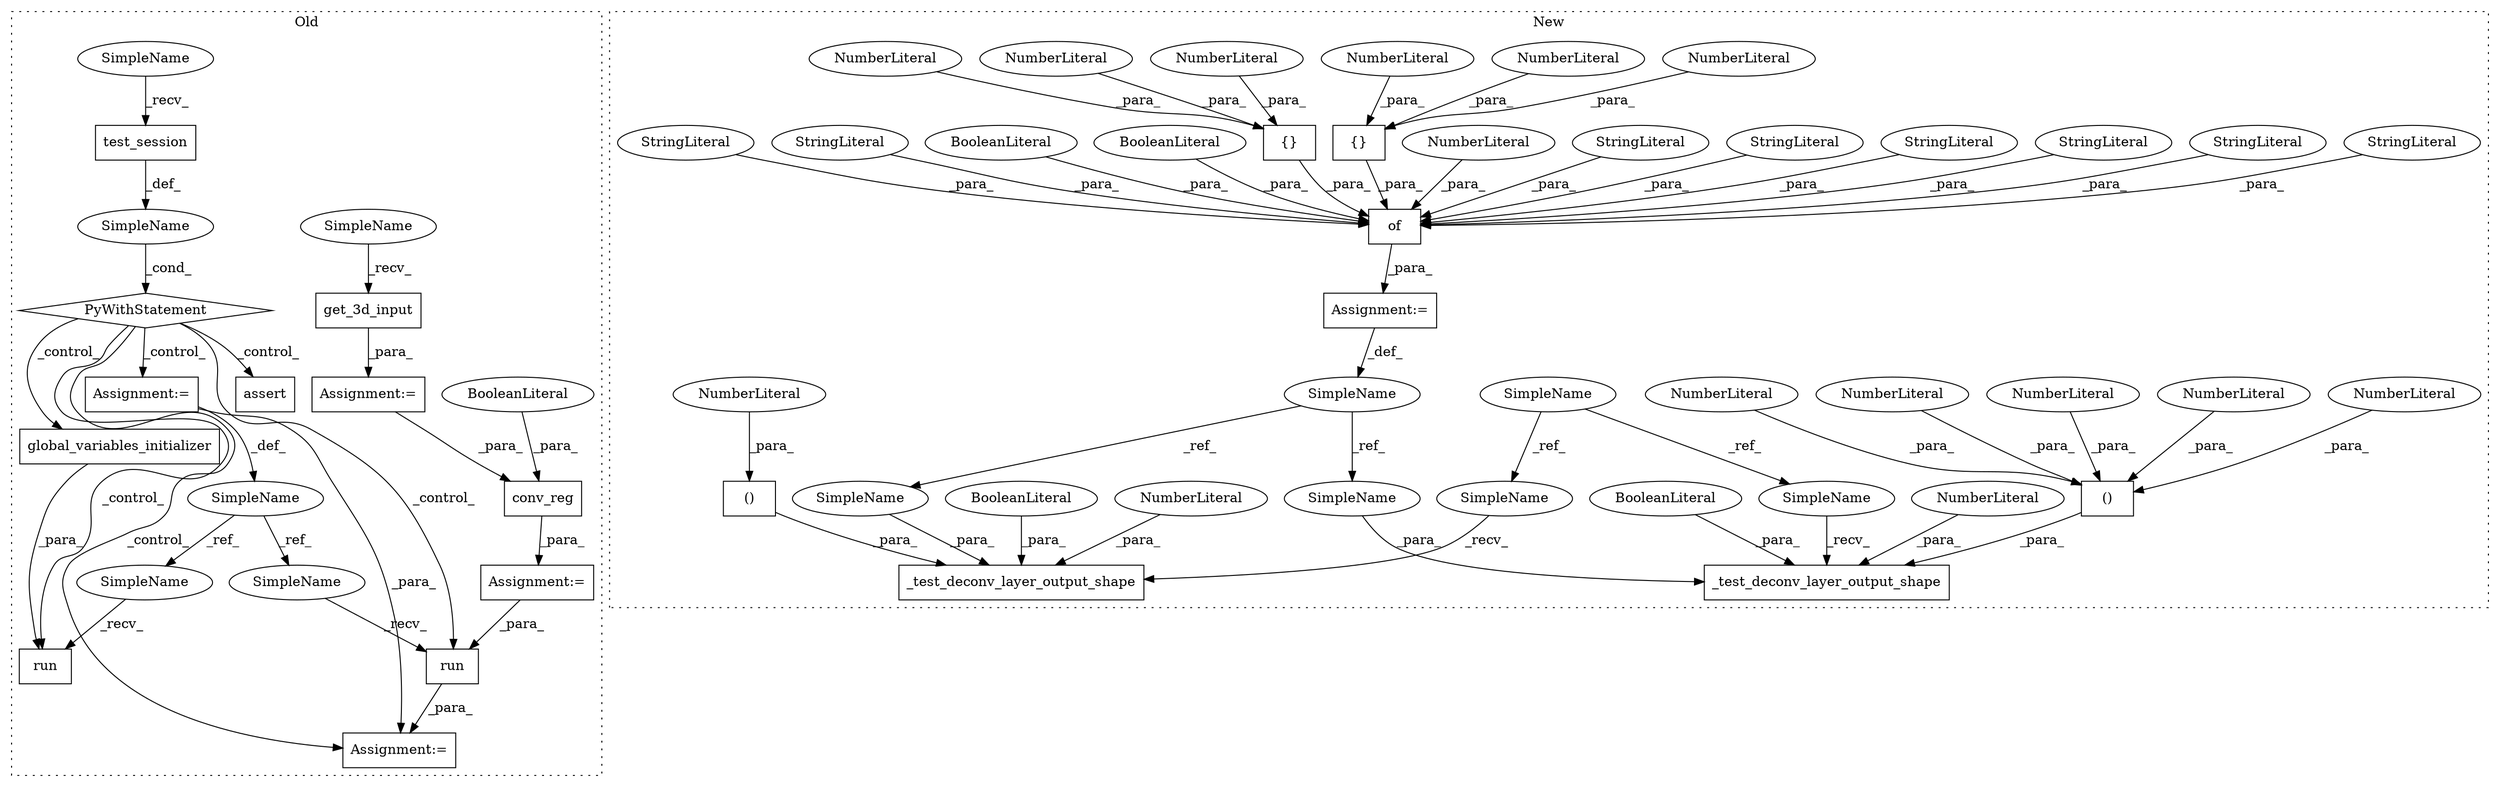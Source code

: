 digraph G {
subgraph cluster0 {
1 [label="get_3d_input" a="32" s="6933" l="14" shape="box"];
3 [label="run" a="32" s="7245,7261" l="4,1" shape="box"];
4 [label="SimpleName" a="42" s="" l="" shape="ellipse"];
5 [label="PyWithStatement" a="104" s="7119,7148" l="10,2" shape="diamond"];
6 [label="run" a="32" s="7179,7224" l="4,1" shape="box"];
7 [label="SimpleName" a="42" s="7162" l="4" shape="ellipse"];
8 [label="test_session" a="32" s="7134" l="14" shape="box"];
9 [label="global_variables_initializer" a="32" s="7194" l="30" shape="box"];
10 [label="Assignment:=" a="7" s="7239" l="1" shape="box"];
11 [label="Assignment:=" a="7" s="6927" l="1" shape="box"];
12 [label="Assignment:=" a="7" s="7068" l="1" shape="box"];
13 [label="Assignment:=" a="7" s="7162" l="4" shape="box"];
16 [label="assert" a="32" s="7275,7372" l="22,1" shape="box"];
20 [label="conv_reg" a="32" s="7069,7091" l="9,1" shape="box"];
21 [label="BooleanLiteral" a="9" s="7083" l="4" shape="ellipse"];
57 [label="SimpleName" a="42" s="7129" l="4" shape="ellipse"];
58 [label="SimpleName" a="42" s="6928" l="4" shape="ellipse"];
59 [label="SimpleName" a="42" s="7174" l="4" shape="ellipse"];
60 [label="SimpleName" a="42" s="7240" l="4" shape="ellipse"];
label = "Old";
style="dotted";
}
subgraph cluster1 {
2 [label="()" a="106" s="7387" l="61" shape="box"];
14 [label="NumberLiteral" a="34" s="7416" l="2" shape="ellipse"];
15 [label="NumberLiteral" a="34" s="7446" l="2" shape="ellipse"];
17 [label="NumberLiteral" a="34" s="7387" l="1" shape="ellipse"];
18 [label="NumberLiteral" a="34" s="7401" l="2" shape="ellipse"];
19 [label="NumberLiteral" a="34" s="7431" l="2" shape="ellipse"];
22 [label="_test_deconv_layer_output_shape" a="32" s="7336,7459" l="32,1" shape="box"];
23 [label="NumberLiteral" a="34" s="7368" l="1" shape="ellipse"];
24 [label="SimpleName" a="42" s="6932" l="4" shape="ellipse"];
25 [label="_test_deconv_layer_output_shape" a="32" s="7202,7324" l="32,1" shape="box"];
26 [label="()" a="106" s="7253" l="61" shape="box"];
27 [label="NumberLiteral" a="34" s="7321" l="3" shape="ellipse"];
28 [label="of" a="32" s="7010,7190" l="3,1" shape="box"];
29 [label="BooleanLiteral" a="9" s="7450" l="5" shape="ellipse"];
30 [label="BooleanLiteral" a="9" s="7316" l="4" shape="ellipse"];
31 [label="StringLiteral" a="45" s="7134" l="7" shape="ellipse"];
32 [label="StringLiteral" a="45" s="7089" l="11" shape="ellipse"];
33 [label="StringLiteral" a="45" s="7122" l="11" shape="ellipse"];
34 [label="StringLiteral" a="45" s="7032" l="13" shape="ellipse"];
35 [label="StringLiteral" a="45" s="7013" l="15" shape="ellipse"];
36 [label="StringLiteral" a="45" s="7107" l="9" shape="ellipse"];
37 [label="{}" a="4" s="7081,7087" l="1,1" shape="box"];
38 [label="NumberLiteral" a="34" s="7029" l="2" shape="ellipse"];
39 [label="NumberLiteral" a="34" s="7297" l="2" shape="ellipse"];
40 [label="NumberLiteral" a="34" s="7086" l="1" shape="ellipse"];
41 [label="NumberLiteral" a="34" s="7082" l="1" shape="ellipse"];
42 [label="NumberLiteral" a="34" s="7084" l="1" shape="ellipse"];
43 [label="{}" a="4" s="7055,7061" l="1,1" shape="box"];
44 [label="NumberLiteral" a="34" s="7056" l="1" shape="ellipse"];
45 [label="NumberLiteral" a="34" s="7058" l="1" shape="ellipse"];
46 [label="NumberLiteral" a="34" s="7060" l="1" shape="ellipse"];
47 [label="BooleanLiteral" a="9" s="7101" l="5" shape="ellipse"];
48 [label="BooleanLiteral" a="9" s="7117" l="4" shape="ellipse"];
49 [label="SimpleName" a="42" s="6994" l="11" shape="ellipse"];
50 [label="StringLiteral" a="45" s="7142" l="15" shape="ellipse"];
51 [label="Assignment:=" a="7" s="7005" l="1" shape="box"];
52 [label="StringLiteral" a="45" s="7063" l="8" shape="ellipse"];
53 [label="SimpleName" a="42" s="7197" l="4" shape="ellipse"];
54 [label="SimpleName" a="42" s="7331" l="4" shape="ellipse"];
55 [label="SimpleName" a="42" s="7236" l="11" shape="ellipse"];
56 [label="SimpleName" a="42" s="7370" l="11" shape="ellipse"];
label = "New";
style="dotted";
}
1 -> 11 [label="_para_"];
2 -> 22 [label="_para_"];
3 -> 10 [label="_para_"];
4 -> 5 [label="_cond_"];
5 -> 6 [label="_control_"];
5 -> 10 [label="_control_"];
5 -> 9 [label="_control_"];
5 -> 3 [label="_control_"];
5 -> 16 [label="_control_"];
5 -> 13 [label="_control_"];
7 -> 59 [label="_ref_"];
7 -> 60 [label="_ref_"];
8 -> 4 [label="_def_"];
9 -> 6 [label="_para_"];
11 -> 20 [label="_para_"];
12 -> 3 [label="_para_"];
13 -> 10 [label="_para_"];
13 -> 7 [label="_def_"];
14 -> 2 [label="_para_"];
15 -> 2 [label="_para_"];
17 -> 2 [label="_para_"];
18 -> 2 [label="_para_"];
19 -> 2 [label="_para_"];
20 -> 12 [label="_para_"];
21 -> 20 [label="_para_"];
23 -> 22 [label="_para_"];
24 -> 53 [label="_ref_"];
24 -> 54 [label="_ref_"];
26 -> 25 [label="_para_"];
27 -> 25 [label="_para_"];
28 -> 51 [label="_para_"];
29 -> 22 [label="_para_"];
30 -> 25 [label="_para_"];
31 -> 28 [label="_para_"];
32 -> 28 [label="_para_"];
33 -> 28 [label="_para_"];
34 -> 28 [label="_para_"];
35 -> 28 [label="_para_"];
36 -> 28 [label="_para_"];
37 -> 28 [label="_para_"];
38 -> 28 [label="_para_"];
39 -> 26 [label="_para_"];
40 -> 37 [label="_para_"];
41 -> 37 [label="_para_"];
42 -> 37 [label="_para_"];
43 -> 28 [label="_para_"];
44 -> 43 [label="_para_"];
45 -> 43 [label="_para_"];
46 -> 43 [label="_para_"];
47 -> 28 [label="_para_"];
48 -> 28 [label="_para_"];
49 -> 55 [label="_ref_"];
49 -> 56 [label="_ref_"];
50 -> 28 [label="_para_"];
51 -> 49 [label="_def_"];
52 -> 28 [label="_para_"];
53 -> 25 [label="_recv_"];
54 -> 22 [label="_recv_"];
55 -> 25 [label="_para_"];
56 -> 22 [label="_para_"];
57 -> 8 [label="_recv_"];
58 -> 1 [label="_recv_"];
59 -> 6 [label="_recv_"];
60 -> 3 [label="_recv_"];
}